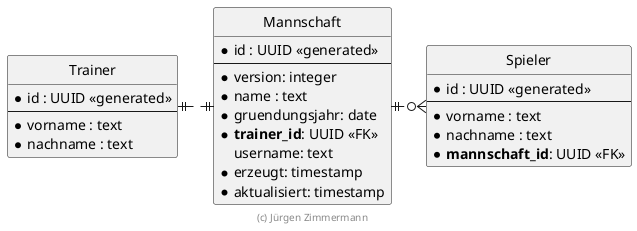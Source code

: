 @startuml ER Diagramm

' hide the spot
hide circle

' evtl. Prbleme mit Kraehenfuessen vermeiden
skinparam linetype ortho

entity "Trainer" {
  * id : UUID <<generated>>
  --
  * vorname : text
  * nachname : text
}

entity "Mannschaft" {
  * id : UUID <<generated>>
  --
  * version: integer
  * name : text
  * gruendungsjahr: date
  * **trainer_id**: UUID <<FK>>
    username: text
  * erzeugt: timestamp
  * aktualisiert: timestamp
}

entity "Spieler" {
  * id : UUID <<generated>>
  --
  * vorname : text
  * nachname : text
  * **mannschaft_id**: UUID <<FK>>
}

Mannschaft ||.left.|| Trainer
Mannschaft ||.right.o{ Spieler

footer (c) Jürgen Zimmermann

@enduml
